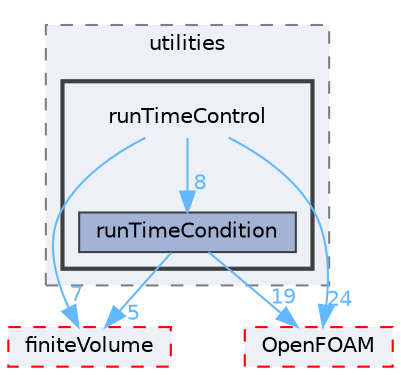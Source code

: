 digraph "src/functionObjects/utilities/runTimeControl"
{
 // LATEX_PDF_SIZE
  bgcolor="transparent";
  edge [fontname=Helvetica,fontsize=10,labelfontname=Helvetica,labelfontsize=10];
  node [fontname=Helvetica,fontsize=10,shape=box,height=0.2,width=0.4];
  compound=true
  subgraph clusterdir_f7452075bcc4ab0cc3fc3ac03be416ce {
    graph [ bgcolor="#edf0f7", pencolor="grey50", label="utilities", fontname=Helvetica,fontsize=10 style="filled,dashed", URL="dir_f7452075bcc4ab0cc3fc3ac03be416ce.html",tooltip=""]
  subgraph clusterdir_a29bb062b3e1fe9387cade838989d0f9 {
    graph [ bgcolor="#edf0f7", pencolor="grey25", label="", fontname=Helvetica,fontsize=10 style="filled,bold", URL="dir_a29bb062b3e1fe9387cade838989d0f9.html",tooltip=""]
    dir_a29bb062b3e1fe9387cade838989d0f9 [shape=plaintext, label="runTimeControl"];
  dir_580354f5e34525023f59f0d894ed39c6 [label="runTimeCondition", fillcolor="#a2b4d6", color="grey25", style="filled", URL="dir_580354f5e34525023f59f0d894ed39c6.html",tooltip=""];
  }
  }
  dir_9bd15774b555cf7259a6fa18f99fe99b [label="finiteVolume", fillcolor="#edf0f7", color="red", style="filled,dashed", URL="dir_9bd15774b555cf7259a6fa18f99fe99b.html",tooltip=""];
  dir_c5473ff19b20e6ec4dfe5c310b3778a8 [label="OpenFOAM", fillcolor="#edf0f7", color="red", style="filled,dashed", URL="dir_c5473ff19b20e6ec4dfe5c310b3778a8.html",tooltip=""];
  dir_a29bb062b3e1fe9387cade838989d0f9->dir_580354f5e34525023f59f0d894ed39c6 [headlabel="8", labeldistance=1.5 headhref="dir_003383_003381.html" href="dir_003383_003381.html" color="steelblue1" fontcolor="steelblue1"];
  dir_a29bb062b3e1fe9387cade838989d0f9->dir_9bd15774b555cf7259a6fa18f99fe99b [headlabel="7", labeldistance=1.5 headhref="dir_003383_001387.html" href="dir_003383_001387.html" color="steelblue1" fontcolor="steelblue1"];
  dir_a29bb062b3e1fe9387cade838989d0f9->dir_c5473ff19b20e6ec4dfe5c310b3778a8 [headlabel="24", labeldistance=1.5 headhref="dir_003383_002695.html" href="dir_003383_002695.html" color="steelblue1" fontcolor="steelblue1"];
  dir_580354f5e34525023f59f0d894ed39c6->dir_9bd15774b555cf7259a6fa18f99fe99b [headlabel="5", labeldistance=1.5 headhref="dir_003381_001387.html" href="dir_003381_001387.html" color="steelblue1" fontcolor="steelblue1"];
  dir_580354f5e34525023f59f0d894ed39c6->dir_c5473ff19b20e6ec4dfe5c310b3778a8 [headlabel="19", labeldistance=1.5 headhref="dir_003381_002695.html" href="dir_003381_002695.html" color="steelblue1" fontcolor="steelblue1"];
}
